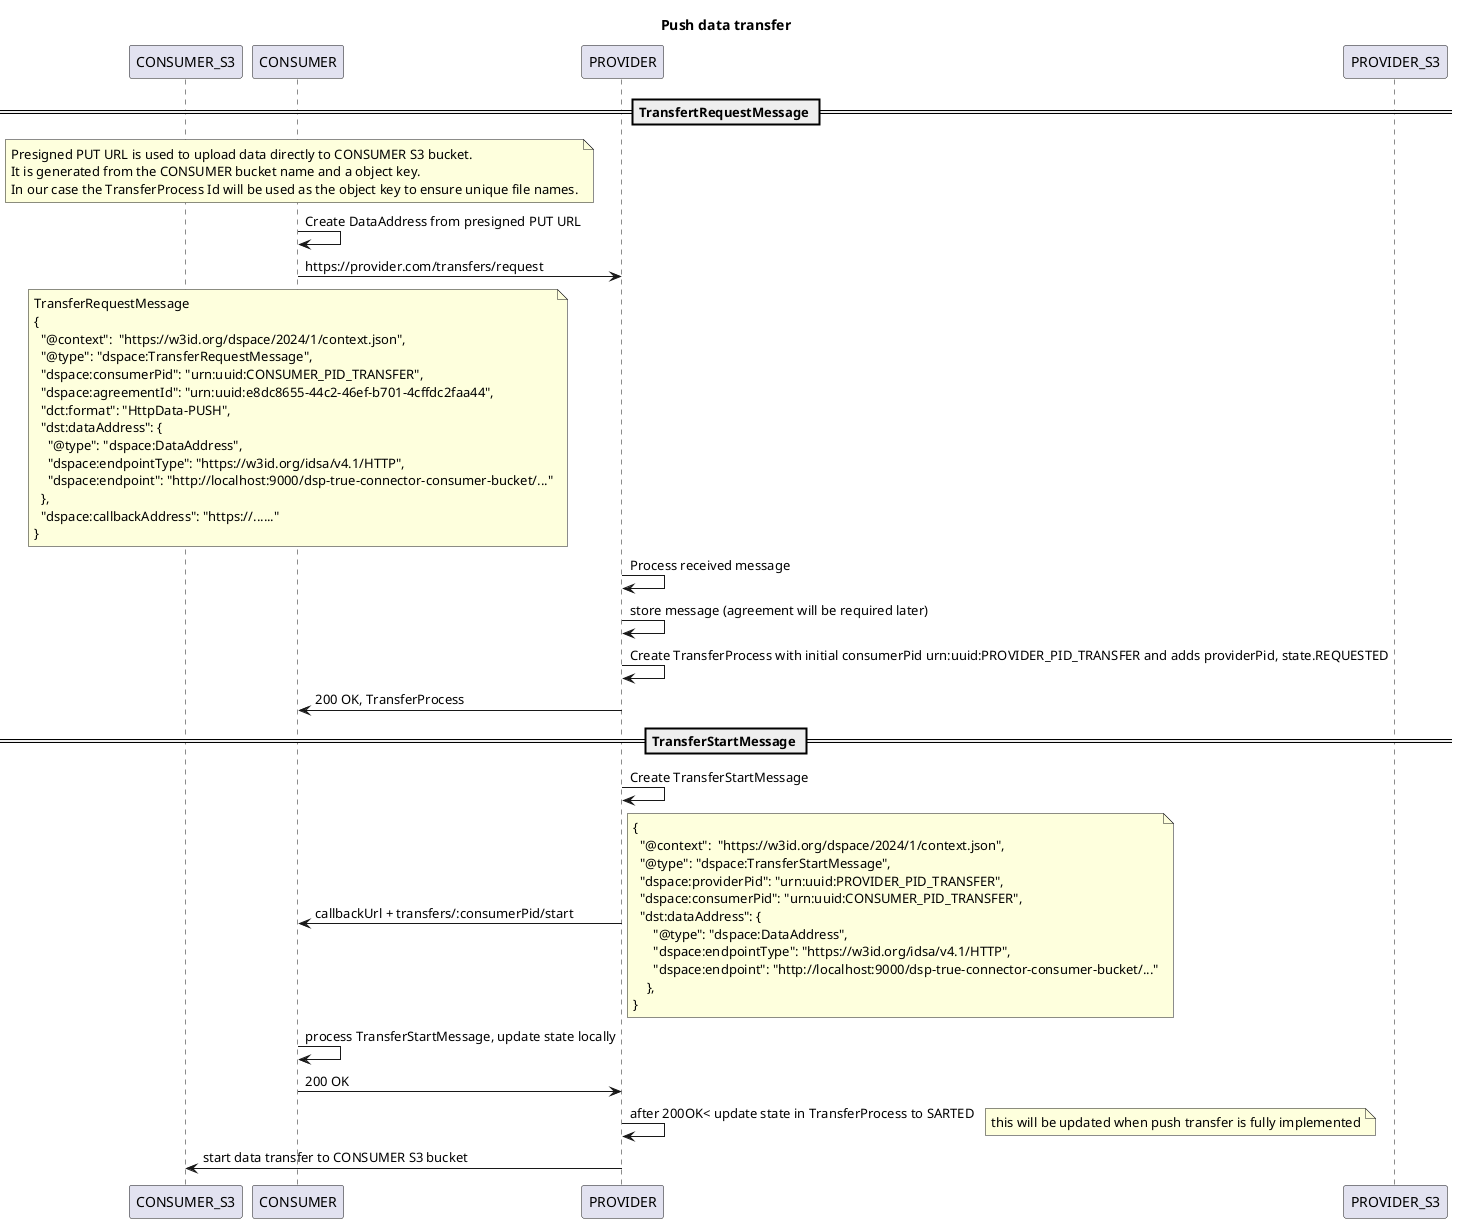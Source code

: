 @startuml

TITLE Push data transfer

participant CONSUMER_S3 as cs3
participant CONSUMER as c
participant PROVIDER as p
participant PROVIDER_S3 as ps3

== TransfertRequestMessage ==

note over c
Presigned PUT URL is used to upload data directly to CONSUMER S3 bucket.
It is generated from the CONSUMER bucket name and a object key.
In our case the TransferProcess Id will be used as the object key to ensure unique file names.
end note
c->c: Create DataAddress from presigned PUT URL
c->p : https://provider.com/transfers/request

note over c
TransferRequestMessage
{
  "@context":  "https://w3id.org/dspace/2024/1/context.json",
  "@type": "dspace:TransferRequestMessage",
  "dspace:consumerPid": "urn:uuid:CONSUMER_PID_TRANSFER",
  "dspace:agreementId": "urn:uuid:e8dc8655-44c2-46ef-b701-4cffdc2faa44",
  "dct:format": "HttpData-PUSH",
  "dst:dataAddress": {
    "@type": "dspace:DataAddress",
    "dspace:endpointType": "https://w3id.org/idsa/v4.1/HTTP",
    "dspace:endpoint": "http://localhost:9000/dsp-true-connector-consumer-bucket/..."
  },
  "dspace:callbackAddress": "https://......"
}
end note

p->p: Process received message
p->p: store message (agreement will be required later)
p->p: Create TransferProcess with initial consumerPid urn:uuid:PROVIDER_PID_TRANSFER and adds providerPid, state.REQUESTED
p->c: 200 OK, TransferProcess

== TransferStartMessage ==
p->p: Create TransferStartMessage

p->c : callbackUrl + transfers/:consumerPid/start
note right
{
  "@context":  "https://w3id.org/dspace/2024/1/context.json",
  "@type": "dspace:TransferStartMessage",
  "dspace:providerPid": "urn:uuid:PROVIDER_PID_TRANSFER",
  "dspace:consumerPid": "urn:uuid:CONSUMER_PID_TRANSFER",
  "dst:dataAddress": {
      "@type": "dspace:DataAddress",
      "dspace:endpointType": "https://w3id.org/idsa/v4.1/HTTP",
      "dspace:endpoint": "http://localhost:9000/dsp-true-connector-consumer-bucket/..."
    },
}
end note

c->c : process TransferStartMessage, update state locally
c->p : 200 OK
p->p: after 200OK< update state in TransferProcess to SARTED
note right
this will be updated when push transfer is fully implemented
end note
p->cs3: start data transfer to CONSUMER S3 bucket
@enduml